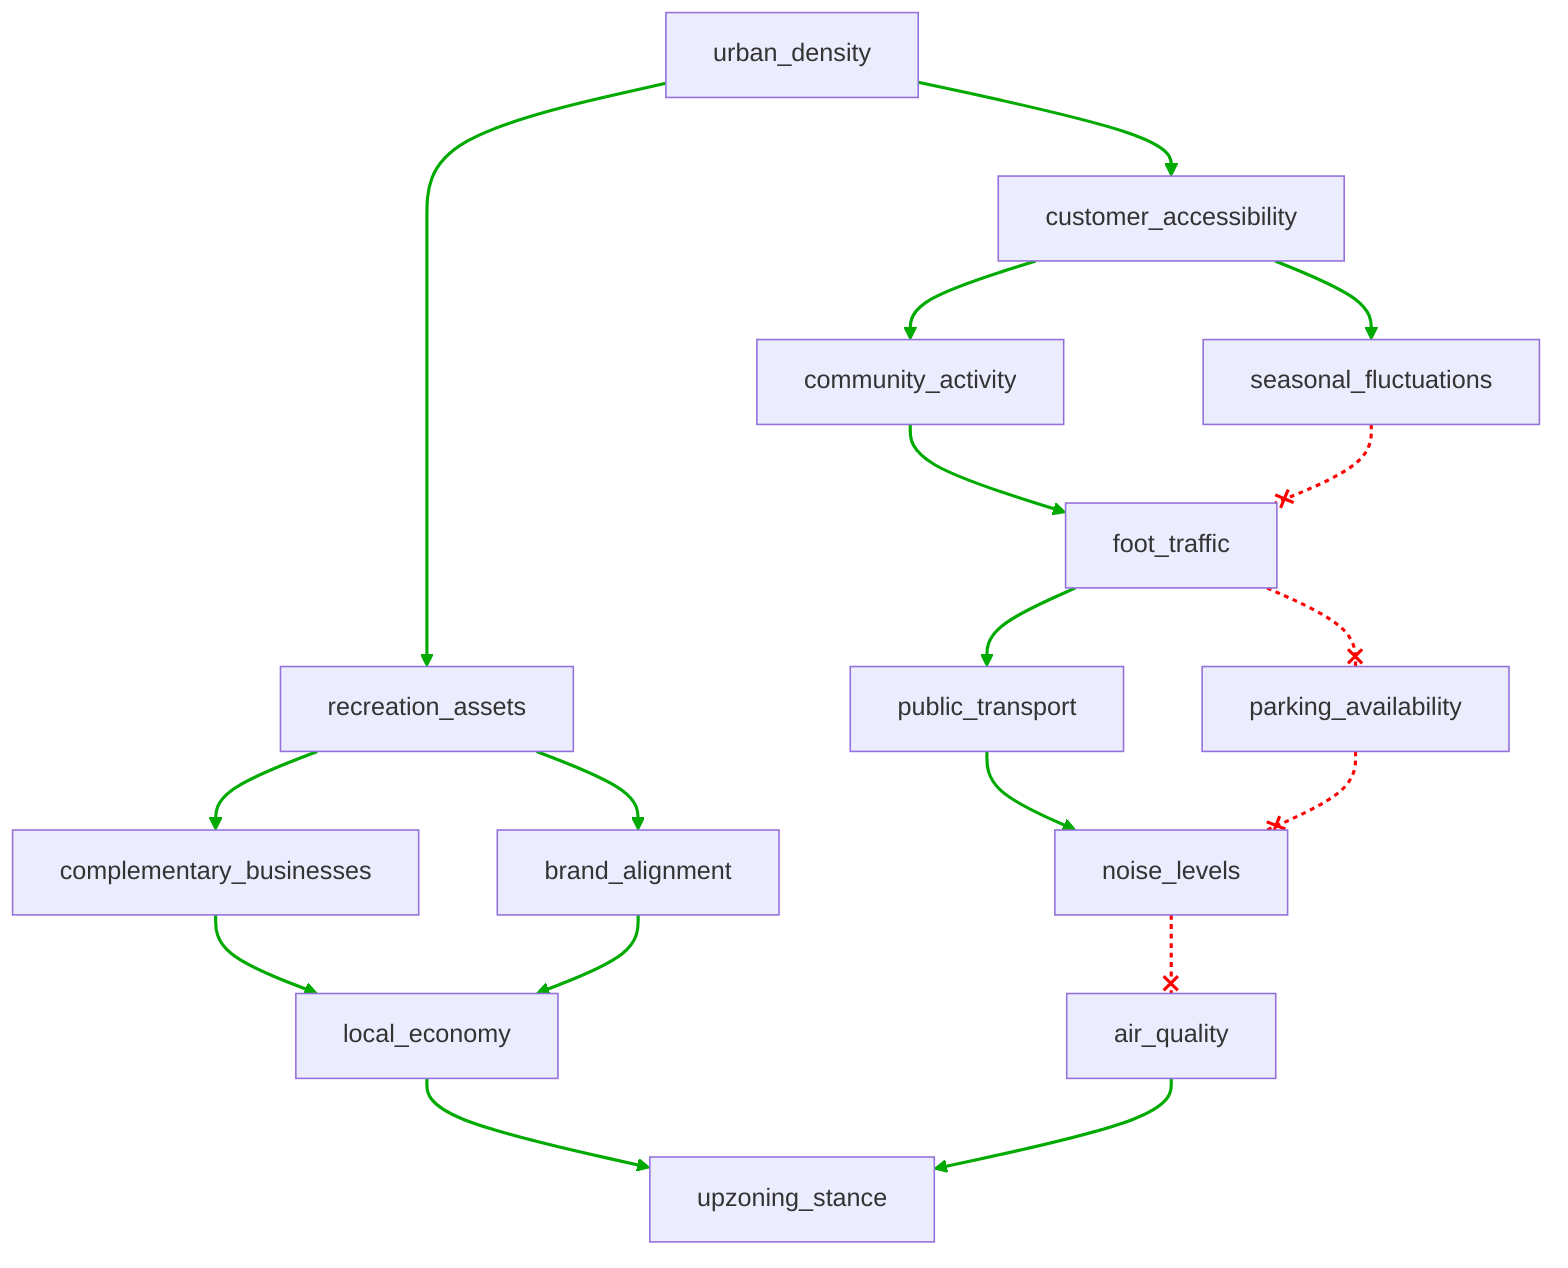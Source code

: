 flowchart TD
n1[urban_density]
n2[customer_accessibility]
n3[recreation_assets]
n4[community_activity]
n5[seasonal_fluctuations]
n6[complementary_businesses]
n7[brand_alignment]
n8[foot_traffic]
n9[local_economy]
n10[public_transport]
n11[parking_availability]
n12[noise_levels]
n13[air_quality]
n14[upzoning_stance]
n1 --> n2
n1 --> n3
n2 --> n4
n2 --> n5
n3 --> n6
n3 --> n7
n4 --> n8
n5 --x n8
n6 --> n9
n7 --> n9
n8 --> n10
n8 --x n11
n10 --> n12
n11 --x n12
n12 --x n13
n9 --> n14
n13 --> n14
linkStyle 0 stroke:#00AA00,stroke-width:2px
linkStyle 1 stroke:#00AA00,stroke-width:2px
linkStyle 2 stroke:#00AA00,stroke-width:2px
linkStyle 3 stroke:#00AA00,stroke-width:2px
linkStyle 4 stroke:#00AA00,stroke-width:2px
linkStyle 5 stroke:#00AA00,stroke-width:2px
linkStyle 6 stroke:#00AA00,stroke-width:2px
linkStyle 7 stroke:#FF0000,stroke-dasharray:3,stroke-width:2px
linkStyle 8 stroke:#00AA00,stroke-width:2px
linkStyle 9 stroke:#00AA00,stroke-width:2px
linkStyle 10 stroke:#00AA00,stroke-width:2px
linkStyle 11 stroke:#FF0000,stroke-dasharray:3,stroke-width:2px
linkStyle 12 stroke:#00AA00,stroke-width:2px
linkStyle 13 stroke:#FF0000,stroke-dasharray:3,stroke-width:2px
linkStyle 14 stroke:#FF0000,stroke-dasharray:3,stroke-width:2px
linkStyle 15 stroke:#00AA00,stroke-width:2px
linkStyle 16 stroke:#00AA00,stroke-width:2px